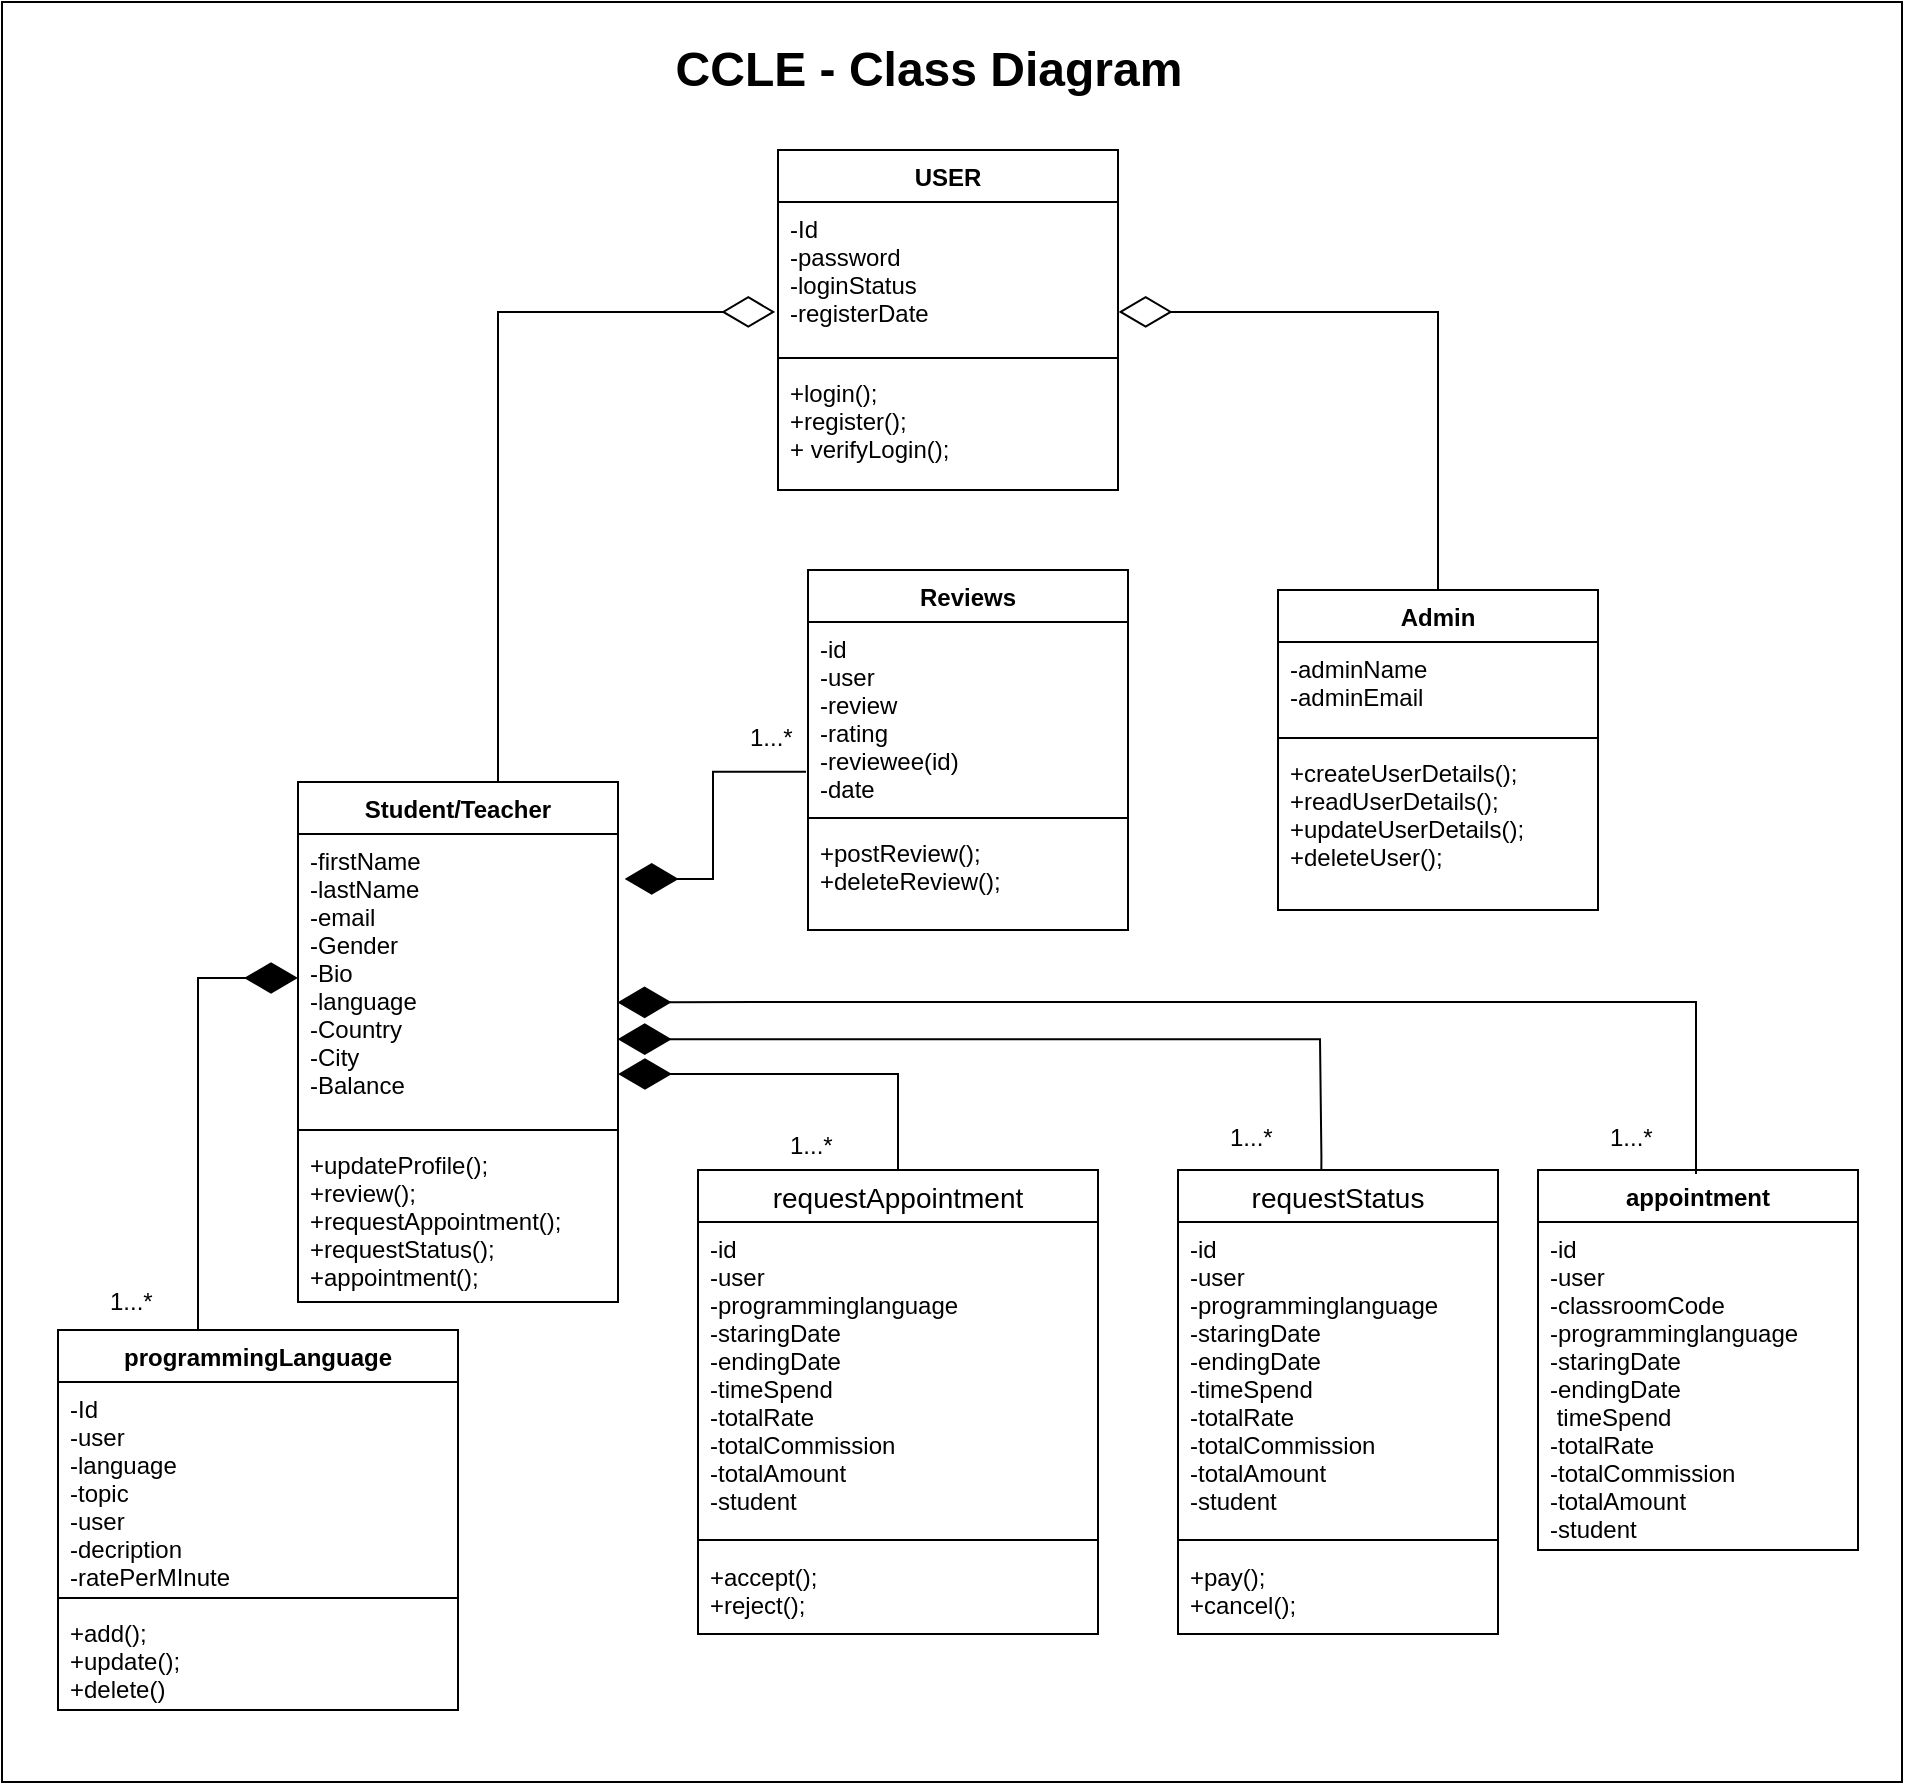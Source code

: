 <mxfile version="15.7.3" type="github">
  <diagram id="oadXZSEGwFhhU_oGSOdR" name="Page-1">
    <mxGraphModel dx="1447" dy="655" grid="1" gridSize="10" guides="1" tooltips="1" connect="1" arrows="1" fold="1" page="1" pageScale="1" pageWidth="850" pageHeight="1100" math="0" shadow="0">
      <root>
        <mxCell id="0" />
        <mxCell id="1" parent="0" />
        <mxCell id="2jxxQjxaxx46Wigxdtqs-1" value="" style="rounded=0;whiteSpace=wrap;html=1;" vertex="1" parent="1">
          <mxGeometry x="332" y="176" width="950" height="890" as="geometry" />
        </mxCell>
        <mxCell id="2jxxQjxaxx46Wigxdtqs-2" value="" style="endArrow=diamondThin;endFill=0;endSize=24;html=1;rounded=0;edgeStyle=orthogonalEdgeStyle;entryX=1.002;entryY=0.743;entryDx=0;entryDy=0;entryPerimeter=0;exitX=0.5;exitY=0;exitDx=0;exitDy=0;" edge="1" parent="1" source="2jxxQjxaxx46Wigxdtqs-18" target="2jxxQjxaxx46Wigxdtqs-15">
          <mxGeometry width="160" relative="1" as="geometry">
            <mxPoint x="1147.2" y="775.65" as="sourcePoint" />
            <mxPoint x="881.28" y="360.68" as="targetPoint" />
            <Array as="points">
              <mxPoint x="1050" y="331" />
            </Array>
          </mxGeometry>
        </mxCell>
        <mxCell id="2jxxQjxaxx46Wigxdtqs-3" value="" style="endArrow=diamondThin;endFill=0;endSize=24;html=1;rounded=0;edgeStyle=orthogonalEdgeStyle;entryX=-0.008;entryY=0.743;entryDx=0;entryDy=0;entryPerimeter=0;exitX=0.5;exitY=0;exitDx=0;exitDy=0;" edge="1" parent="1" source="2jxxQjxaxx46Wigxdtqs-22" target="2jxxQjxaxx46Wigxdtqs-15">
          <mxGeometry width="160" relative="1" as="geometry">
            <mxPoint x="551.36" y="503.57" as="sourcePoint" />
            <mxPoint x="721.28" y="359" as="targetPoint" />
            <Array as="points">
              <mxPoint x="580" y="331" />
            </Array>
          </mxGeometry>
        </mxCell>
        <mxCell id="2jxxQjxaxx46Wigxdtqs-4" value="programmingLanguage" style="swimlane;fontStyle=1;align=center;verticalAlign=top;childLayout=stackLayout;horizontal=1;startSize=26;horizontalStack=0;resizeParent=1;resizeParentMax=0;resizeLast=0;collapsible=1;marginBottom=0;" vertex="1" parent="1">
          <mxGeometry x="360" y="840" width="200" height="190" as="geometry" />
        </mxCell>
        <mxCell id="2jxxQjxaxx46Wigxdtqs-5" value="-Id&#xa;-user&#xa;-language&#xa;-topic&#xa;-user&#xa;-decription&#xa;-ratePerMInute" style="text;strokeColor=none;fillColor=none;align=left;verticalAlign=top;spacingLeft=4;spacingRight=4;overflow=hidden;rotatable=0;points=[[0,0.5],[1,0.5]];portConstraint=eastwest;" vertex="1" parent="2jxxQjxaxx46Wigxdtqs-4">
          <mxGeometry y="26" width="200" height="104" as="geometry" />
        </mxCell>
        <mxCell id="2jxxQjxaxx46Wigxdtqs-6" value="" style="line;strokeWidth=1;fillColor=none;align=left;verticalAlign=middle;spacingTop=-1;spacingLeft=3;spacingRight=3;rotatable=0;labelPosition=right;points=[];portConstraint=eastwest;" vertex="1" parent="2jxxQjxaxx46Wigxdtqs-4">
          <mxGeometry y="130" width="200" height="8" as="geometry" />
        </mxCell>
        <mxCell id="2jxxQjxaxx46Wigxdtqs-7" value="+add();&#xa;+update();&#xa;+delete()" style="text;strokeColor=none;fillColor=none;align=left;verticalAlign=top;spacingLeft=4;spacingRight=4;overflow=hidden;rotatable=0;points=[[0,0.5],[1,0.5]];portConstraint=eastwest;" vertex="1" parent="2jxxQjxaxx46Wigxdtqs-4">
          <mxGeometry y="138" width="200" height="52" as="geometry" />
        </mxCell>
        <mxCell id="2jxxQjxaxx46Wigxdtqs-8" value="Reviews" style="swimlane;fontStyle=1;align=center;verticalAlign=top;childLayout=stackLayout;horizontal=1;startSize=26;horizontalStack=0;resizeParent=1;resizeParentMax=0;resizeLast=0;collapsible=1;marginBottom=0;" vertex="1" parent="1">
          <mxGeometry x="735" y="460" width="160" height="180" as="geometry" />
        </mxCell>
        <mxCell id="2jxxQjxaxx46Wigxdtqs-9" value="-id&#xa;-user&#xa;-review&#xa;-rating&#xa;-reviewee(id)&#xa;-date" style="text;strokeColor=none;fillColor=none;align=left;verticalAlign=top;spacingLeft=4;spacingRight=4;overflow=hidden;rotatable=0;points=[[0,0.5],[1,0.5]];portConstraint=eastwest;" vertex="1" parent="2jxxQjxaxx46Wigxdtqs-8">
          <mxGeometry y="26" width="160" height="94" as="geometry" />
        </mxCell>
        <mxCell id="2jxxQjxaxx46Wigxdtqs-10" value="" style="line;strokeWidth=1;fillColor=none;align=left;verticalAlign=middle;spacingTop=-1;spacingLeft=3;spacingRight=3;rotatable=0;labelPosition=right;points=[];portConstraint=eastwest;" vertex="1" parent="2jxxQjxaxx46Wigxdtqs-8">
          <mxGeometry y="120" width="160" height="8" as="geometry" />
        </mxCell>
        <mxCell id="2jxxQjxaxx46Wigxdtqs-11" value="+postReview();&#xa;+deleteReview();" style="text;strokeColor=none;fillColor=none;align=left;verticalAlign=top;spacingLeft=4;spacingRight=4;overflow=hidden;rotatable=0;points=[[0,0.5],[1,0.5]];portConstraint=eastwest;" vertex="1" parent="2jxxQjxaxx46Wigxdtqs-8">
          <mxGeometry y="128" width="160" height="52" as="geometry" />
        </mxCell>
        <mxCell id="2jxxQjxaxx46Wigxdtqs-12" value="appointment" style="swimlane;fontStyle=1;align=center;verticalAlign=top;childLayout=stackLayout;horizontal=1;startSize=26;horizontalStack=0;resizeParent=1;resizeParentMax=0;resizeLast=0;collapsible=1;marginBottom=0;" vertex="1" parent="1">
          <mxGeometry x="1100" y="760" width="160" height="190" as="geometry" />
        </mxCell>
        <mxCell id="2jxxQjxaxx46Wigxdtqs-13" value="-id&#xa;-user&#xa;-classroomCode&#xa;-programminglanguage&#xa;-staringDate&#xa;-endingDate&#xa; timeSpend&#xa;-totalRate&#xa;-totalCommission&#xa;-totalAmount&#xa;-student" style="text;strokeColor=none;fillColor=none;align=left;verticalAlign=top;spacingLeft=4;spacingRight=4;overflow=hidden;rotatable=0;points=[[0,0.5],[1,0.5]];portConstraint=eastwest;" vertex="1" parent="2jxxQjxaxx46Wigxdtqs-12">
          <mxGeometry y="26" width="160" height="164" as="geometry" />
        </mxCell>
        <mxCell id="2jxxQjxaxx46Wigxdtqs-14" value="USER&#xa;" style="swimlane;fontStyle=1;align=center;verticalAlign=top;childLayout=stackLayout;horizontal=1;startSize=26;horizontalStack=0;resizeParent=1;resizeParentMax=0;resizeLast=0;collapsible=1;marginBottom=0;" vertex="1" parent="1">
          <mxGeometry x="720" y="250" width="170" height="170" as="geometry" />
        </mxCell>
        <mxCell id="2jxxQjxaxx46Wigxdtqs-15" value="-Id&#xa;-password&#xa;-loginStatus&#xa;-registerDate&#xa;" style="text;strokeColor=none;fillColor=none;align=left;verticalAlign=top;spacingLeft=4;spacingRight=4;overflow=hidden;rotatable=0;points=[[0,0.5],[1,0.5]];portConstraint=eastwest;" vertex="1" parent="2jxxQjxaxx46Wigxdtqs-14">
          <mxGeometry y="26" width="170" height="74" as="geometry" />
        </mxCell>
        <mxCell id="2jxxQjxaxx46Wigxdtqs-16" value="" style="line;strokeWidth=1;fillColor=none;align=left;verticalAlign=middle;spacingTop=-1;spacingLeft=3;spacingRight=3;rotatable=0;labelPosition=right;points=[];portConstraint=eastwest;" vertex="1" parent="2jxxQjxaxx46Wigxdtqs-14">
          <mxGeometry y="100" width="170" height="8" as="geometry" />
        </mxCell>
        <mxCell id="2jxxQjxaxx46Wigxdtqs-17" value="+login();&#xa;+register();&#xa;+ verifyLogin();" style="text;strokeColor=none;fillColor=none;align=left;verticalAlign=top;spacingLeft=4;spacingRight=4;overflow=hidden;rotatable=0;points=[[0,0.5],[1,0.5]];portConstraint=eastwest;" vertex="1" parent="2jxxQjxaxx46Wigxdtqs-14">
          <mxGeometry y="108" width="170" height="62" as="geometry" />
        </mxCell>
        <mxCell id="2jxxQjxaxx46Wigxdtqs-18" value="Admin" style="swimlane;fontStyle=1;align=center;verticalAlign=top;childLayout=stackLayout;horizontal=1;startSize=26;horizontalStack=0;resizeParent=1;resizeParentMax=0;resizeLast=0;collapsible=1;marginBottom=0;" vertex="1" parent="1">
          <mxGeometry x="970" y="470" width="160" height="160" as="geometry" />
        </mxCell>
        <mxCell id="2jxxQjxaxx46Wigxdtqs-19" value="-adminName&#xa;-adminEmail" style="text;strokeColor=none;fillColor=none;align=left;verticalAlign=top;spacingLeft=4;spacingRight=4;overflow=hidden;rotatable=0;points=[[0,0.5],[1,0.5]];portConstraint=eastwest;" vertex="1" parent="2jxxQjxaxx46Wigxdtqs-18">
          <mxGeometry y="26" width="160" height="44" as="geometry" />
        </mxCell>
        <mxCell id="2jxxQjxaxx46Wigxdtqs-20" value="" style="line;strokeWidth=1;fillColor=none;align=left;verticalAlign=middle;spacingTop=-1;spacingLeft=3;spacingRight=3;rotatable=0;labelPosition=right;points=[];portConstraint=eastwest;" vertex="1" parent="2jxxQjxaxx46Wigxdtqs-18">
          <mxGeometry y="70" width="160" height="8" as="geometry" />
        </mxCell>
        <mxCell id="2jxxQjxaxx46Wigxdtqs-21" value="+createUserDetails();&#xa;+readUserDetails();&#xa;+updateUserDetails();&#xa;+deleteUser();" style="text;strokeColor=none;fillColor=none;align=left;verticalAlign=top;spacingLeft=4;spacingRight=4;overflow=hidden;rotatable=0;points=[[0,0.5],[1,0.5]];portConstraint=eastwest;" vertex="1" parent="2jxxQjxaxx46Wigxdtqs-18">
          <mxGeometry y="78" width="160" height="82" as="geometry" />
        </mxCell>
        <mxCell id="2jxxQjxaxx46Wigxdtqs-22" value="Student/Teacher" style="swimlane;fontStyle=1;align=center;verticalAlign=top;childLayout=stackLayout;horizontal=1;startSize=26;horizontalStack=0;resizeParent=1;resizeParentMax=0;resizeLast=0;collapsible=1;marginBottom=0;" vertex="1" parent="1">
          <mxGeometry x="480" y="566" width="160" height="260" as="geometry" />
        </mxCell>
        <mxCell id="2jxxQjxaxx46Wigxdtqs-23" value="-firstName&#xa;-lastName&#xa;-email&#xa;-Gender&#xa;-Bio&#xa;-language&#xa;-Country&#xa;-City&#xa;-Balance&#xa;" style="text;strokeColor=none;fillColor=none;align=left;verticalAlign=top;spacingLeft=4;spacingRight=4;overflow=hidden;rotatable=0;points=[[0,0.5],[1,0.5]];portConstraint=eastwest;" vertex="1" parent="2jxxQjxaxx46Wigxdtqs-22">
          <mxGeometry y="26" width="160" height="144" as="geometry" />
        </mxCell>
        <mxCell id="2jxxQjxaxx46Wigxdtqs-24" value="" style="line;strokeWidth=1;fillColor=none;align=left;verticalAlign=middle;spacingTop=-1;spacingLeft=3;spacingRight=3;rotatable=0;labelPosition=right;points=[];portConstraint=eastwest;" vertex="1" parent="2jxxQjxaxx46Wigxdtqs-22">
          <mxGeometry y="170" width="160" height="8" as="geometry" />
        </mxCell>
        <mxCell id="2jxxQjxaxx46Wigxdtqs-25" value="+updateProfile();&#xa;+review();&#xa;+requestAppointment();&#xa;+requestStatus();&#xa;+appointment();" style="text;strokeColor=none;fillColor=none;align=left;verticalAlign=top;spacingLeft=4;spacingRight=4;overflow=hidden;rotatable=0;points=[[0,0.5],[1,0.5]];portConstraint=eastwest;" vertex="1" parent="2jxxQjxaxx46Wigxdtqs-22">
          <mxGeometry y="178" width="160" height="82" as="geometry" />
        </mxCell>
        <mxCell id="2jxxQjxaxx46Wigxdtqs-26" value="" style="endArrow=diamondThin;endFill=1;endSize=24;html=1;rounded=0;edgeStyle=orthogonalEdgeStyle;exitX=-0.006;exitY=0.797;exitDx=0;exitDy=0;exitPerimeter=0;entryX=1.021;entryY=0.156;entryDx=0;entryDy=0;entryPerimeter=0;" edge="1" parent="1" source="2jxxQjxaxx46Wigxdtqs-9" target="2jxxQjxaxx46Wigxdtqs-23">
          <mxGeometry width="160" relative="1" as="geometry">
            <mxPoint x="800" y="690" as="sourcePoint" />
            <mxPoint x="960" y="690" as="targetPoint" />
          </mxGeometry>
        </mxCell>
        <mxCell id="2jxxQjxaxx46Wigxdtqs-27" value="" style="endArrow=diamondThin;endFill=1;endSize=24;html=1;rounded=0;edgeStyle=orthogonalEdgeStyle;exitX=0.5;exitY=0;exitDx=0;exitDy=0;entryX=1.005;entryY=0.571;entryDx=0;entryDy=0;entryPerimeter=0;" edge="1" parent="1">
          <mxGeometry width="160" relative="1" as="geometry">
            <mxPoint x="1179" y="762" as="sourcePoint" />
            <mxPoint x="639.8" y="676.224" as="targetPoint" />
            <Array as="points">
              <mxPoint x="1179" y="676" />
              <mxPoint x="709" y="676" />
            </Array>
          </mxGeometry>
        </mxCell>
        <mxCell id="2jxxQjxaxx46Wigxdtqs-28" value="" style="endArrow=diamondThin;endFill=1;endSize=24;html=1;rounded=0;edgeStyle=orthogonalEdgeStyle;entryX=0;entryY=0.5;entryDx=0;entryDy=0;exitX=0.468;exitY=0;exitDx=0;exitDy=0;exitPerimeter=0;" edge="1" parent="1" source="2jxxQjxaxx46Wigxdtqs-4" target="2jxxQjxaxx46Wigxdtqs-23">
          <mxGeometry width="160" relative="1" as="geometry">
            <mxPoint x="820" y="710" as="sourcePoint" />
            <mxPoint x="980" y="710" as="targetPoint" />
            <Array as="points">
              <mxPoint x="430" y="840" />
              <mxPoint x="430" y="664" />
            </Array>
          </mxGeometry>
        </mxCell>
        <mxCell id="2jxxQjxaxx46Wigxdtqs-29" value="1...*" style="text;strokeColor=none;fillColor=none;align=left;verticalAlign=top;spacingLeft=4;spacingRight=4;overflow=hidden;rotatable=0;points=[[0,0.5],[1,0.5]];portConstraint=eastwest;" vertex="1" parent="1">
          <mxGeometry x="700" y="530" width="100" height="26" as="geometry" />
        </mxCell>
        <mxCell id="2jxxQjxaxx46Wigxdtqs-30" value="1...*" style="text;strokeColor=none;fillColor=none;align=left;verticalAlign=top;spacingLeft=4;spacingRight=4;overflow=hidden;rotatable=0;points=[[0,0.5],[1,0.5]];portConstraint=eastwest;" vertex="1" parent="1">
          <mxGeometry x="720" y="734" width="100" height="26" as="geometry" />
        </mxCell>
        <mxCell id="2jxxQjxaxx46Wigxdtqs-31" value="1...*" style="text;strokeColor=none;fillColor=none;align=left;verticalAlign=top;spacingLeft=4;spacingRight=4;overflow=hidden;rotatable=0;points=[[0,0.5],[1,0.5]];portConstraint=eastwest;" vertex="1" parent="1">
          <mxGeometry x="380" y="812" width="100" height="26" as="geometry" />
        </mxCell>
        <mxCell id="2jxxQjxaxx46Wigxdtqs-32" value="CCLE - Class Diagram" style="text;strokeColor=none;fillColor=none;html=1;fontSize=24;fontStyle=1;verticalAlign=middle;align=center;" vertex="1" parent="1">
          <mxGeometry x="640" y="190" width="309" height="40" as="geometry" />
        </mxCell>
        <mxCell id="2jxxQjxaxx46Wigxdtqs-33" value="requestAppointment" style="swimlane;fontStyle=0;childLayout=stackLayout;horizontal=1;startSize=26;horizontalStack=0;resizeParent=1;resizeParentMax=0;resizeLast=0;collapsible=1;marginBottom=0;align=center;fontSize=14;" vertex="1" parent="1">
          <mxGeometry x="680" y="760" width="200" height="232" as="geometry" />
        </mxCell>
        <mxCell id="2jxxQjxaxx46Wigxdtqs-34" value="-id&#xa;-user&#xa;-programminglanguage&#xa;-staringDate&#xa;-endingDate&#xa;-timeSpend&#xa;-totalRate&#xa;-totalCommission&#xa;-totalAmount&#xa;-student" style="text;strokeColor=none;fillColor=none;spacingLeft=4;spacingRight=4;overflow=hidden;rotatable=0;points=[[0,0.5],[1,0.5]];portConstraint=eastwest;fontSize=12;" vertex="1" parent="2jxxQjxaxx46Wigxdtqs-33">
          <mxGeometry y="26" width="200" height="154" as="geometry" />
        </mxCell>
        <mxCell id="2jxxQjxaxx46Wigxdtqs-35" value="" style="line;strokeWidth=1;rotatable=0;dashed=0;labelPosition=right;align=left;verticalAlign=middle;spacingTop=0;spacingLeft=6;points=[];portConstraint=eastwest;" vertex="1" parent="2jxxQjxaxx46Wigxdtqs-33">
          <mxGeometry y="180" width="200" height="10" as="geometry" />
        </mxCell>
        <mxCell id="2jxxQjxaxx46Wigxdtqs-36" value="+accept();&#xa;+reject();" style="text;strokeColor=none;fillColor=none;align=left;verticalAlign=top;spacingLeft=4;spacingRight=4;overflow=hidden;rotatable=0;points=[[0,0.5],[1,0.5]];portConstraint=eastwest;" vertex="1" parent="2jxxQjxaxx46Wigxdtqs-33">
          <mxGeometry y="190" width="200" height="42" as="geometry" />
        </mxCell>
        <mxCell id="2jxxQjxaxx46Wigxdtqs-37" value="" style="endArrow=diamondThin;endFill=1;endSize=24;html=1;rounded=0;edgeStyle=orthogonalEdgeStyle;exitX=0.5;exitY=0;exitDx=0;exitDy=0;" edge="1" parent="1" source="2jxxQjxaxx46Wigxdtqs-33">
          <mxGeometry width="160" relative="1" as="geometry">
            <mxPoint x="945.68" y="645.078" as="sourcePoint" />
            <mxPoint x="640" y="712" as="targetPoint" />
            <Array as="points">
              <mxPoint x="780" y="712" />
            </Array>
          </mxGeometry>
        </mxCell>
        <mxCell id="2jxxQjxaxx46Wigxdtqs-38" value="requestStatus" style="swimlane;fontStyle=0;childLayout=stackLayout;horizontal=1;startSize=26;horizontalStack=0;resizeParent=1;resizeParentMax=0;resizeLast=0;collapsible=1;marginBottom=0;align=center;fontSize=14;" vertex="1" parent="1">
          <mxGeometry x="920" y="760" width="160" height="232" as="geometry" />
        </mxCell>
        <mxCell id="2jxxQjxaxx46Wigxdtqs-39" value="-id&#xa;-user&#xa;-programminglanguage&#xa;-staringDate&#xa;-endingDate&#xa;-timeSpend&#xa;-totalRate&#xa;-totalCommission&#xa;-totalAmount&#xa;-student" style="text;strokeColor=none;fillColor=none;spacingLeft=4;spacingRight=4;overflow=hidden;rotatable=0;points=[[0,0.5],[1,0.5]];portConstraint=eastwest;fontSize=12;" vertex="1" parent="2jxxQjxaxx46Wigxdtqs-38">
          <mxGeometry y="26" width="160" height="154" as="geometry" />
        </mxCell>
        <mxCell id="2jxxQjxaxx46Wigxdtqs-40" value="" style="line;strokeWidth=1;rotatable=0;dashed=0;labelPosition=right;align=left;verticalAlign=middle;spacingTop=0;spacingLeft=6;points=[];portConstraint=eastwest;" vertex="1" parent="2jxxQjxaxx46Wigxdtqs-38">
          <mxGeometry y="180" width="160" height="10" as="geometry" />
        </mxCell>
        <mxCell id="2jxxQjxaxx46Wigxdtqs-41" value="+pay();&#xa;+cancel();" style="text;strokeColor=none;fillColor=none;align=left;verticalAlign=top;spacingLeft=4;spacingRight=4;overflow=hidden;rotatable=0;points=[[0,0.5],[1,0.5]];portConstraint=eastwest;" vertex="1" parent="2jxxQjxaxx46Wigxdtqs-38">
          <mxGeometry y="190" width="160" height="42" as="geometry" />
        </mxCell>
        <mxCell id="2jxxQjxaxx46Wigxdtqs-42" value="" style="endArrow=diamondThin;endFill=1;endSize=24;html=1;rounded=0;edgeStyle=orthogonalEdgeStyle;exitX=0.448;exitY=-0.001;exitDx=0;exitDy=0;startArrow=none;exitPerimeter=0;entryX=0.993;entryY=0.754;entryDx=0;entryDy=0;entryPerimeter=0;" edge="1" parent="1" source="2jxxQjxaxx46Wigxdtqs-38">
          <mxGeometry width="160" relative="1" as="geometry">
            <mxPoint x="994.44" y="753.072" as="sourcePoint" />
            <mxPoint x="639.88" y="694.576" as="targetPoint" />
            <Array as="points">
              <mxPoint x="992" y="753" />
              <mxPoint x="991" y="753" />
              <mxPoint x="991" y="695" />
            </Array>
          </mxGeometry>
        </mxCell>
        <mxCell id="2jxxQjxaxx46Wigxdtqs-43" value="1...*" style="text;strokeColor=none;fillColor=none;align=left;verticalAlign=top;spacingLeft=4;spacingRight=4;overflow=hidden;rotatable=0;points=[[0,0.5],[1,0.5]];portConstraint=eastwest;" vertex="1" parent="1">
          <mxGeometry x="1130" y="730" width="100" height="26" as="geometry" />
        </mxCell>
        <mxCell id="2jxxQjxaxx46Wigxdtqs-44" value="1...*" style="text;strokeColor=none;fillColor=none;align=left;verticalAlign=top;spacingLeft=4;spacingRight=4;overflow=hidden;rotatable=0;points=[[0,0.5],[1,0.5]];portConstraint=eastwest;" vertex="1" parent="1">
          <mxGeometry x="940" y="730" width="100" height="26" as="geometry" />
        </mxCell>
      </root>
    </mxGraphModel>
  </diagram>
</mxfile>
